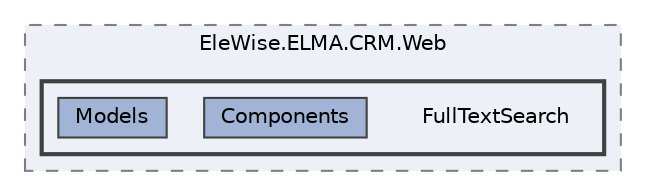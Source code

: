 digraph "Web/Modules/EleWise.ELMA.CRM.Web/FullTextSearch"
{
 // LATEX_PDF_SIZE
  bgcolor="transparent";
  edge [fontname=Helvetica,fontsize=10,labelfontname=Helvetica,labelfontsize=10];
  node [fontname=Helvetica,fontsize=10,shape=box,height=0.2,width=0.4];
  compound=true
  subgraph clusterdir_4fb32d53c93fcd68829c576cb877833d {
    graph [ bgcolor="#edf0f7", pencolor="grey50", label="EleWise.ELMA.CRM.Web", fontname=Helvetica,fontsize=10 style="filled,dashed", URL="dir_4fb32d53c93fcd68829c576cb877833d.html",tooltip=""]
  subgraph clusterdir_8dd9f4416fbaaba05d932977bcd47544 {
    graph [ bgcolor="#edf0f7", pencolor="grey25", label="", fontname=Helvetica,fontsize=10 style="filled,bold", URL="dir_8dd9f4416fbaaba05d932977bcd47544.html",tooltip=""]
    dir_8dd9f4416fbaaba05d932977bcd47544 [shape=plaintext, label="FullTextSearch"];
  dir_321382fb4b6c808d7f9373ab17567488 [label="Components", fillcolor="#a2b4d6", color="grey25", style="filled", URL="dir_321382fb4b6c808d7f9373ab17567488.html",tooltip=""];
  dir_fb2bb45254a32bc406ebd5fdd306df54 [label="Models", fillcolor="#a2b4d6", color="grey25", style="filled", URL="dir_fb2bb45254a32bc406ebd5fdd306df54.html",tooltip=""];
  }
  }
}
